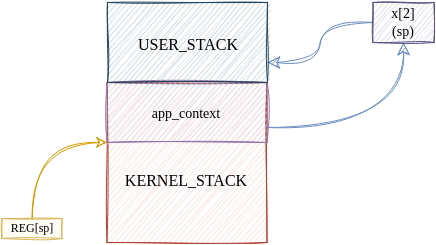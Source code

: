 <mxfile version="20.3.0" type="device"><diagram id="AwEhuH7JG5nEH4FPpOUx" name="第 1 页"><mxGraphModel dx="401" dy="-2081" grid="1" gridSize="10" guides="1" tooltips="1" connect="1" arrows="1" fold="1" page="1" pageScale="1" pageWidth="827" pageHeight="1169" math="0" shadow="0"><root><mxCell id="0"/><mxCell id="1" parent="0"/><mxCell id="TshCKcw15vmmyYTSwnMT-1" value="&lt;font style=&quot;font-size: 8px;&quot;&gt;&lt;br&gt;KERNEL_STACK&lt;br&gt;&lt;/font&gt;" style="rounded=0;whiteSpace=wrap;html=1;fillColor=#fad9d5;strokeColor=#ae4132;sketch=1;strokeWidth=0.5;fontFamily=Hack Nerd Font;" vertex="1" parent="1"><mxGeometry x="554.25" y="3193" width="80" height="80" as="geometry"/></mxCell><mxCell id="TshCKcw15vmmyYTSwnMT-2" style="edgeStyle=orthogonalEdgeStyle;curved=1;sketch=1;orthogonalLoop=1;jettySize=auto;html=1;exitX=1;exitY=0.75;exitDx=0;exitDy=0;strokeWidth=0.5;fontFamily=Hack Nerd Font;fontSize=7;endArrow=classic;endFill=1;startSize=5;endSize=5;fillColor=#dae8fc;strokeColor=#6c8ebf;" edge="1" parent="1" source="TshCKcw15vmmyYTSwnMT-3" target="TshCKcw15vmmyYTSwnMT-6"><mxGeometry relative="1" as="geometry"/></mxCell><mxCell id="TshCKcw15vmmyYTSwnMT-3" value="&lt;font style=&quot;font-size: 7px;&quot;&gt;&lt;font style=&quot;font-size: 7px;&quot;&gt;app_context&lt;/font&gt;&lt;br&gt;&lt;/font&gt;" style="rounded=0;whiteSpace=wrap;html=1;sketch=1;strokeWidth=0.5;fontFamily=Hack Nerd Font;fontSize=8;fillColor=#e1d5e7;strokeColor=#9673a6;" vertex="1" parent="1"><mxGeometry x="554.25" y="3193" width="80" height="30" as="geometry"/></mxCell><mxCell id="TshCKcw15vmmyYTSwnMT-5" style="edgeStyle=orthogonalEdgeStyle;curved=1;sketch=1;orthogonalLoop=1;jettySize=auto;html=1;entryX=1;entryY=0.75;entryDx=0;entryDy=0;strokeWidth=0.5;fontFamily=Hack Nerd Font;fontSize=7;endArrow=classic;endFill=1;startSize=5;endSize=5;fillColor=#dae8fc;strokeColor=#6c8ebf;" edge="1" parent="1" source="TshCKcw15vmmyYTSwnMT-6" target="TshCKcw15vmmyYTSwnMT-7"><mxGeometry relative="1" as="geometry"/></mxCell><mxCell id="TshCKcw15vmmyYTSwnMT-6" value="x[2]&lt;br&gt;(sp)" style="rounded=0;whiteSpace=wrap;html=1;sketch=1;strokeColor=#56517e;strokeWidth=0.5;fontFamily=Hack Nerd Font;fontSize=7;fillColor=#d0cee2;" vertex="1" parent="1"><mxGeometry x="687.25" y="3153" width="30.5" height="20" as="geometry"/></mxCell><mxCell id="TshCKcw15vmmyYTSwnMT-7" value="&lt;font&gt;&lt;span style=&quot;font-size: 8px;&quot;&gt;USER_STACK&lt;/span&gt;&lt;/font&gt;" style="rounded=0;whiteSpace=wrap;html=1;fillColor=#bac8d3;strokeColor=#23445d;sketch=1;strokeWidth=0.5;fontFamily=Hack Nerd Font;" vertex="1" parent="1"><mxGeometry x="554.5" y="3153" width="80" height="40" as="geometry"/></mxCell><mxCell id="TshCKcw15vmmyYTSwnMT-9" style="edgeStyle=orthogonalEdgeStyle;curved=1;sketch=1;orthogonalLoop=1;jettySize=auto;html=1;entryX=0;entryY=1;entryDx=0;entryDy=0;strokeWidth=0.5;fontFamily=Hack Nerd Font;fontSize=6;fontColor=#000000;endSize=4;fillColor=#ffe6cc;strokeColor=#d79b00;" edge="1" parent="1" source="TshCKcw15vmmyYTSwnMT-11" target="TshCKcw15vmmyYTSwnMT-3"><mxGeometry relative="1" as="geometry"><Array as="points"><mxPoint x="517" y="3223"/></Array></mxGeometry></mxCell><mxCell id="TshCKcw15vmmyYTSwnMT-11" value="REG[sp]" style="rounded=0;whiteSpace=wrap;html=1;sketch=1;strokeColor=#d6b656;strokeWidth=0.5;fontFamily=Hack Nerd Font;fontSize=6;fillColor=#fff2cc;" vertex="1" parent="1"><mxGeometry x="501.75" y="3261" width="30" height="10" as="geometry"/></mxCell></root></mxGraphModel></diagram></mxfile>